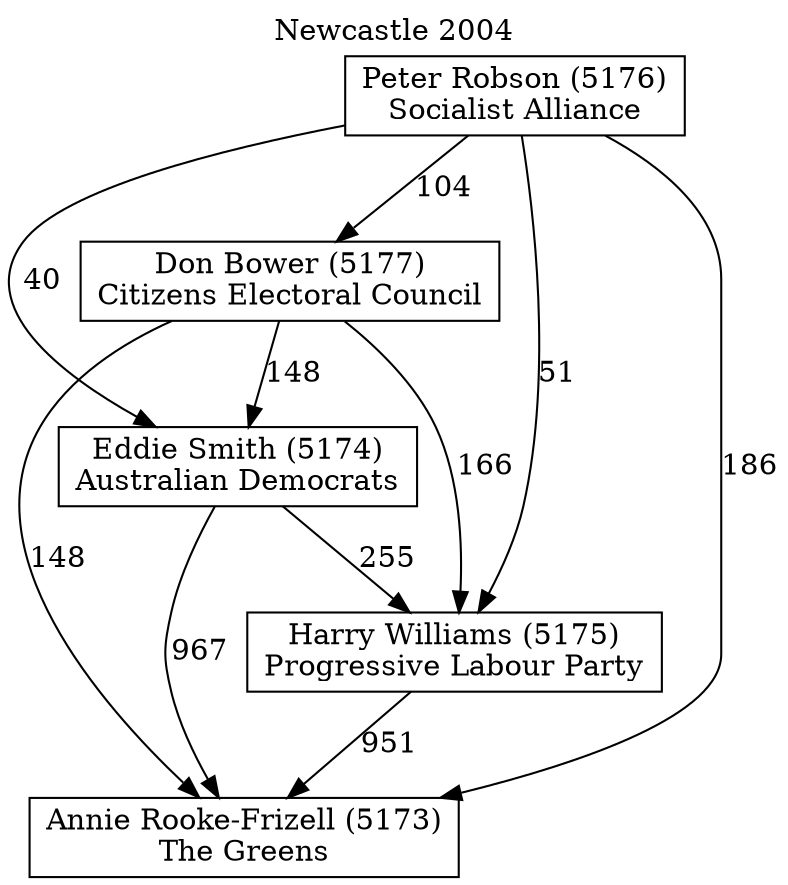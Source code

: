 // House preference flow
digraph "Annie Rooke-Frizell (5173)_Newcastle_2004" {
	graph [label="Newcastle 2004" labelloc=t mclimit=10]
	node [shape=box]
	"Annie Rooke-Frizell (5173)" [label="Annie Rooke-Frizell (5173)
The Greens"]
	"Don Bower (5177)" [label="Don Bower (5177)
Citizens Electoral Council"]
	"Eddie Smith (5174)" [label="Eddie Smith (5174)
Australian Democrats"]
	"Harry Williams (5175)" [label="Harry Williams (5175)
Progressive Labour Party"]
	"Peter Robson (5176)" [label="Peter Robson (5176)
Socialist Alliance"]
	"Don Bower (5177)" -> "Annie Rooke-Frizell (5173)" [label=148]
	"Don Bower (5177)" -> "Eddie Smith (5174)" [label=148]
	"Don Bower (5177)" -> "Harry Williams (5175)" [label=166]
	"Eddie Smith (5174)" -> "Annie Rooke-Frizell (5173)" [label=967]
	"Eddie Smith (5174)" -> "Harry Williams (5175)" [label=255]
	"Harry Williams (5175)" -> "Annie Rooke-Frizell (5173)" [label=951]
	"Peter Robson (5176)" -> "Annie Rooke-Frizell (5173)" [label=186]
	"Peter Robson (5176)" -> "Don Bower (5177)" [label=104]
	"Peter Robson (5176)" -> "Eddie Smith (5174)" [label=40]
	"Peter Robson (5176)" -> "Harry Williams (5175)" [label=51]
}
